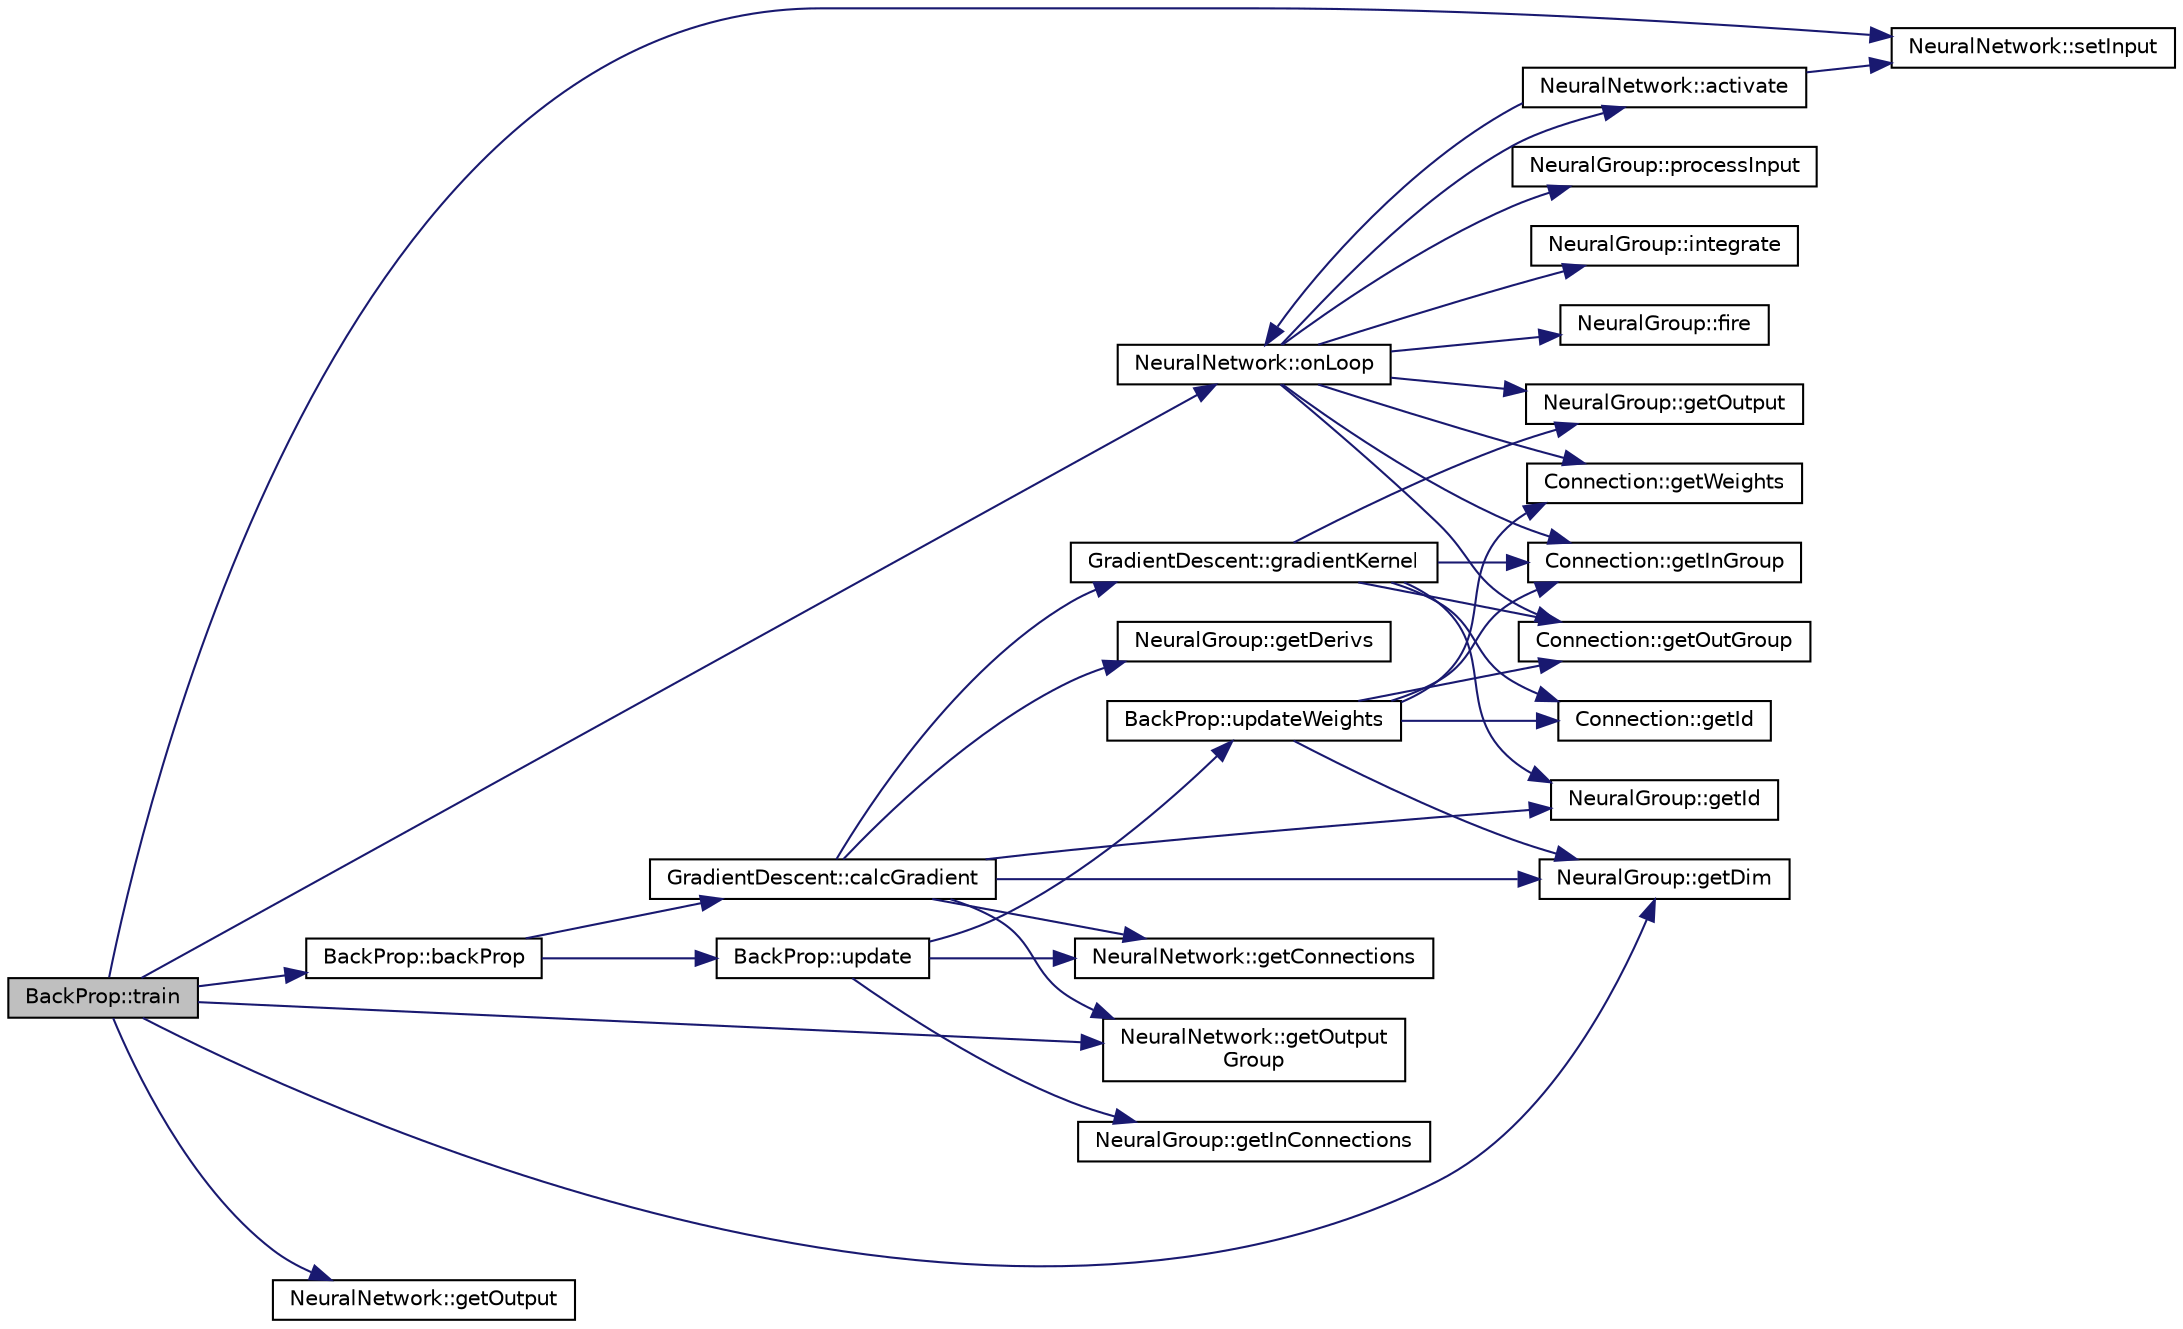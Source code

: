 digraph "BackProp::train"
{
  edge [fontname="Helvetica",fontsize="10",labelfontname="Helvetica",labelfontsize="10"];
  node [fontname="Helvetica",fontsize="10",shape=record];
  rankdir="LR";
  Node1 [label="BackProp::train",height=0.2,width=0.4,color="black", fillcolor="grey75", style="filled", fontcolor="black"];
  Node1 -> Node2 [color="midnightblue",fontsize="10",style="solid",fontname="Helvetica"];
  Node2 [label="NeuralNetwork::setInput",height=0.2,width=0.4,color="black", fillcolor="white", style="filled",URL="$class_neural_network.html#aad2e2758c18af40e98c2fe40f9ef2982"];
  Node1 -> Node3 [color="midnightblue",fontsize="10",style="solid",fontname="Helvetica"];
  Node3 [label="NeuralNetwork::onLoop",height=0.2,width=0.4,color="black", fillcolor="white", style="filled",URL="$class_neural_network.html#a4044438cda6aba54b4e206fc4ed68db0"];
  Node3 -> Node4 [color="midnightblue",fontsize="10",style="solid",fontname="Helvetica"];
  Node4 [label="Connection::getInGroup",height=0.2,width=0.4,color="black", fillcolor="white", style="filled",URL="$class_connection.html#a2c9f5f0f410c2b59fd9784afd8b19595"];
  Node3 -> Node5 [color="midnightblue",fontsize="10",style="solid",fontname="Helvetica"];
  Node5 [label="NeuralGroup::getOutput",height=0.2,width=0.4,color="black", fillcolor="white", style="filled",URL="$class_neural_group.html#a34f6070fcf39d5ead845132bd6fb77f6"];
  Node3 -> Node6 [color="midnightblue",fontsize="10",style="solid",fontname="Helvetica"];
  Node6 [label="Connection::getOutGroup",height=0.2,width=0.4,color="black", fillcolor="white", style="filled",URL="$class_connection.html#aa090022b0b33dc2ce0d5aa777f9a713d"];
  Node3 -> Node7 [color="midnightblue",fontsize="10",style="solid",fontname="Helvetica"];
  Node7 [label="NeuralGroup::processInput",height=0.2,width=0.4,color="black", fillcolor="white", style="filled",URL="$class_neural_group.html#ae7f141e766dc5cbbcdae8f20b589fe58"];
  Node3 -> Node8 [color="midnightblue",fontsize="10",style="solid",fontname="Helvetica"];
  Node8 [label="NeuralGroup::integrate",height=0.2,width=0.4,color="black", fillcolor="white", style="filled",URL="$class_neural_group.html#a082aa6bf07f9acce8273bdd64ff2f801"];
  Node3 -> Node9 [color="midnightblue",fontsize="10",style="solid",fontname="Helvetica"];
  Node9 [label="Connection::getWeights",height=0.2,width=0.4,color="black", fillcolor="white", style="filled",URL="$class_connection.html#a8fb1bd48d6a160a858a0eb817a1a448d"];
  Node3 -> Node10 [color="midnightblue",fontsize="10",style="solid",fontname="Helvetica"];
  Node10 [label="NeuralGroup::fire",height=0.2,width=0.4,color="black", fillcolor="white", style="filled",URL="$class_neural_group.html#ac6e81149dc216c780e6b551dce8ada52"];
  Node3 -> Node11 [color="midnightblue",fontsize="10",style="solid",fontname="Helvetica"];
  Node11 [label="NeuralNetwork::activate",height=0.2,width=0.4,color="black", fillcolor="white", style="filled",URL="$class_neural_network.html#a3bb1261a1d661e101b6daf0053e04f67"];
  Node11 -> Node2 [color="midnightblue",fontsize="10",style="solid",fontname="Helvetica"];
  Node11 -> Node3 [color="midnightblue",fontsize="10",style="solid",fontname="Helvetica"];
  Node1 -> Node12 [color="midnightblue",fontsize="10",style="solid",fontname="Helvetica"];
  Node12 [label="NeuralNetwork::getOutput\lGroup",height=0.2,width=0.4,color="black", fillcolor="white", style="filled",URL="$class_neural_network.html#aa16b5e7dc76f9af0a86daf2d24072b44"];
  Node1 -> Node13 [color="midnightblue",fontsize="10",style="solid",fontname="Helvetica"];
  Node13 [label="NeuralGroup::getDim",height=0.2,width=0.4,color="black", fillcolor="white", style="filled",URL="$class_neural_group.html#afed5bfe263ed08affeb3990ec66fabc1"];
  Node1 -> Node14 [color="midnightblue",fontsize="10",style="solid",fontname="Helvetica"];
  Node14 [label="NeuralNetwork::getOutput",height=0.2,width=0.4,color="black", fillcolor="white", style="filled",URL="$class_neural_network.html#ae345d8237c7acf8ccf4282fb6f5bdb64"];
  Node1 -> Node15 [color="midnightblue",fontsize="10",style="solid",fontname="Helvetica"];
  Node15 [label="BackProp::backProp",height=0.2,width=0.4,color="black", fillcolor="white", style="filled",URL="$class_back_prop.html#a7333c0f31e2f87fe4245689a5acb3c34"];
  Node15 -> Node16 [color="midnightblue",fontsize="10",style="solid",fontname="Helvetica"];
  Node16 [label="GradientDescent::calcGradient",height=0.2,width=0.4,color="black", fillcolor="white", style="filled",URL="$class_gradient_base.html#a57a07abfa7022df8050916e6a13cb885"];
  Node16 -> Node12 [color="midnightblue",fontsize="10",style="solid",fontname="Helvetica"];
  Node16 -> Node13 [color="midnightblue",fontsize="10",style="solid",fontname="Helvetica"];
  Node16 -> Node17 [color="midnightblue",fontsize="10",style="solid",fontname="Helvetica"];
  Node17 [label="NeuralGroup::getId",height=0.2,width=0.4,color="black", fillcolor="white", style="filled",URL="$class_neural_group.html#a527a8128dd344e2dde768d3f9910f827"];
  Node16 -> Node18 [color="midnightblue",fontsize="10",style="solid",fontname="Helvetica"];
  Node18 [label="NeuralGroup::getDerivs",height=0.2,width=0.4,color="black", fillcolor="white", style="filled",URL="$class_neural_group.html#aa38c50a04215f1b7dc383c04341feca9"];
  Node16 -> Node19 [color="midnightblue",fontsize="10",style="solid",fontname="Helvetica"];
  Node19 [label="NeuralNetwork::getConnections",height=0.2,width=0.4,color="black", fillcolor="white", style="filled",URL="$class_neural_network.html#a4bd338c0ad1700017a082084bb682b83"];
  Node16 -> Node20 [color="midnightblue",fontsize="10",style="solid",fontname="Helvetica"];
  Node20 [label="GradientDescent::gradientKernel",height=0.2,width=0.4,color="black", fillcolor="white", style="filled",URL="$class_gradient_base.html#a56429f5f06c7d252b3383b32926d4052"];
  Node20 -> Node21 [color="midnightblue",fontsize="10",style="solid",fontname="Helvetica"];
  Node21 [label="Connection::getId",height=0.2,width=0.4,color="black", fillcolor="white", style="filled",URL="$class_connection.html#ac1ef8b586beedf168dabbc8fa1174abe"];
  Node20 -> Node6 [color="midnightblue",fontsize="10",style="solid",fontname="Helvetica"];
  Node20 -> Node17 [color="midnightblue",fontsize="10",style="solid",fontname="Helvetica"];
  Node20 -> Node4 [color="midnightblue",fontsize="10",style="solid",fontname="Helvetica"];
  Node20 -> Node5 [color="midnightblue",fontsize="10",style="solid",fontname="Helvetica"];
  Node15 -> Node22 [color="midnightblue",fontsize="10",style="solid",fontname="Helvetica"];
  Node22 [label="BackProp::update",height=0.2,width=0.4,color="black", fillcolor="white", style="filled",URL="$class_back_prop.html#a15207cd039b3d39b20abda92deb53902"];
  Node22 -> Node23 [color="midnightblue",fontsize="10",style="solid",fontname="Helvetica"];
  Node23 [label="NeuralGroup::getInConnections",height=0.2,width=0.4,color="black", fillcolor="white", style="filled",URL="$class_neural_group.html#a593b023c9e06107475f286cf2104b804"];
  Node22 -> Node24 [color="midnightblue",fontsize="10",style="solid",fontname="Helvetica"];
  Node24 [label="BackProp::updateWeights",height=0.2,width=0.4,color="black", fillcolor="white", style="filled",URL="$class_back_prop.html#a0e7ba726707939cb37a65e7d6b1d38d4"];
  Node24 -> Node4 [color="midnightblue",fontsize="10",style="solid",fontname="Helvetica"];
  Node24 -> Node13 [color="midnightblue",fontsize="10",style="solid",fontname="Helvetica"];
  Node24 -> Node6 [color="midnightblue",fontsize="10",style="solid",fontname="Helvetica"];
  Node24 -> Node21 [color="midnightblue",fontsize="10",style="solid",fontname="Helvetica"];
  Node24 -> Node9 [color="midnightblue",fontsize="10",style="solid",fontname="Helvetica"];
  Node22 -> Node19 [color="midnightblue",fontsize="10",style="solid",fontname="Helvetica"];
}
